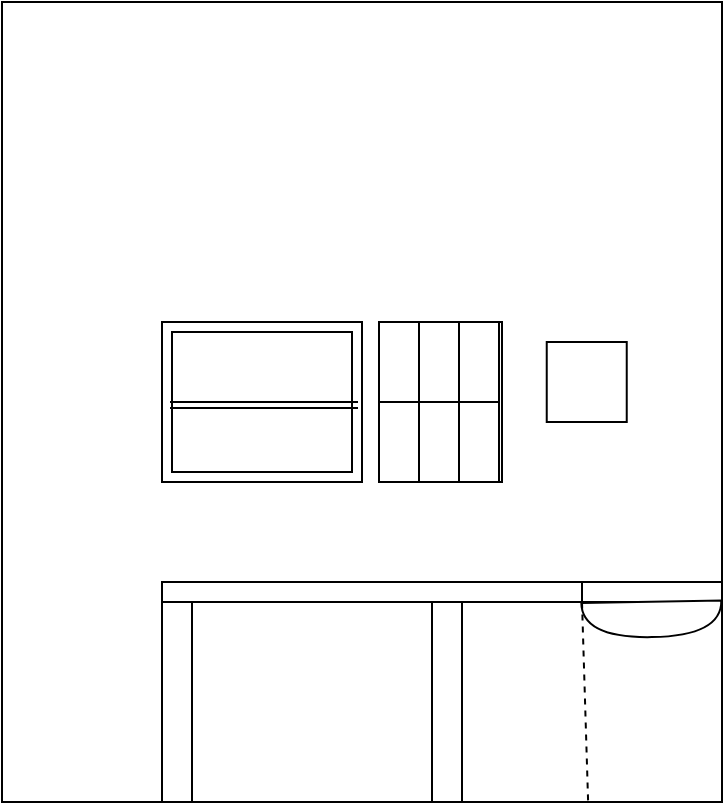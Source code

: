 <mxfile version="16.6.3" type="github" pages="4">
  <diagram id="AOVkWUKs_owXXxP2pkti" name="Left">
    <mxGraphModel dx="946" dy="1730" grid="1" gridSize="10" guides="1" tooltips="1" connect="1" arrows="1" fold="1" page="1" pageScale="1" pageWidth="827" pageHeight="1169" math="0" shadow="0">
      <root>
        <mxCell id="0" />
        <mxCell id="1" parent="0" />
        <mxCell id="8cc1V6GGrKPdFqDmhUYb-1" value="" style="rounded=0;whiteSpace=wrap;html=1;" vertex="1" parent="1">
          <mxGeometry x="200" y="-1080" width="360" height="400" as="geometry" />
        </mxCell>
        <mxCell id="8cc1V6GGrKPdFqDmhUYb-2" value="" style="rounded=0;whiteSpace=wrap;html=1;" vertex="1" parent="1">
          <mxGeometry x="490" y="-790" width="70" height="10" as="geometry" />
        </mxCell>
        <mxCell id="8cc1V6GGrKPdFqDmhUYb-3" value="" style="rounded=0;whiteSpace=wrap;html=1;" vertex="1" parent="1">
          <mxGeometry x="415" y="-780" width="15" height="100" as="geometry" />
        </mxCell>
        <mxCell id="8cc1V6GGrKPdFqDmhUYb-4" value="" style="rounded=0;whiteSpace=wrap;html=1;" vertex="1" parent="1">
          <mxGeometry x="280" y="-790" width="210" height="10" as="geometry" />
        </mxCell>
        <mxCell id="8cc1V6GGrKPdFqDmhUYb-6" value="" style="rounded=0;whiteSpace=wrap;html=1;" vertex="1" parent="1">
          <mxGeometry x="280" y="-780" width="15" height="100" as="geometry" />
        </mxCell>
        <mxCell id="QfxGn3TjKdY_CHIhq9DI-1" value="" style="shape=or;whiteSpace=wrap;html=1;rotation=89;" vertex="1" parent="1">
          <mxGeometry x="515.99" y="-806.27" width="17.63" height="70" as="geometry" />
        </mxCell>
        <mxCell id="QfxGn3TjKdY_CHIhq9DI-2" value="" style="endArrow=none;dashed=1;html=1;rounded=0;entryX=1;entryY=1;entryDx=0;entryDy=0;exitX=0.814;exitY=0.998;exitDx=0;exitDy=0;exitPerimeter=0;" edge="1" parent="1" source="8cc1V6GGrKPdFqDmhUYb-1" target="8cc1V6GGrKPdFqDmhUYb-4">
          <mxGeometry width="50" height="50" relative="1" as="geometry">
            <mxPoint x="500" y="-650" as="sourcePoint" />
            <mxPoint x="430" y="-930" as="targetPoint" />
            <Array as="points" />
          </mxGeometry>
        </mxCell>
        <mxCell id="QfxGn3TjKdY_CHIhq9DI-4" value="" style="whiteSpace=wrap;html=1;aspect=fixed;" vertex="1" parent="1">
          <mxGeometry x="472.37" y="-910" width="40" height="40" as="geometry" />
        </mxCell>
        <mxCell id="QfxGn3TjKdY_CHIhq9DI-5" value="" style="rounded=0;whiteSpace=wrap;html=1;" vertex="1" parent="1">
          <mxGeometry x="280" y="-920" width="100" height="80" as="geometry" />
        </mxCell>
        <mxCell id="QfxGn3TjKdY_CHIhq9DI-6" value="" style="rounded=0;whiteSpace=wrap;html=1;" vertex="1" parent="1">
          <mxGeometry x="388.5" y="-920" width="61.5" height="80" as="geometry" />
        </mxCell>
        <mxCell id="QfxGn3TjKdY_CHIhq9DI-9" value="" style="rounded=0;whiteSpace=wrap;html=1;" vertex="1" parent="1">
          <mxGeometry x="285" y="-915" width="90" height="70" as="geometry" />
        </mxCell>
        <mxCell id="QfxGn3TjKdY_CHIhq9DI-10" value="" style="endArrow=none;html=1;rounded=0;exitX=0;exitY=0.5;exitDx=0;exitDy=0;entryX=1;entryY=0.5;entryDx=0;entryDy=0;" edge="1" parent="1">
          <mxGeometry width="50" height="50" relative="1" as="geometry">
            <mxPoint x="284" y="-880" as="sourcePoint" />
            <mxPoint x="378" y="-880" as="targetPoint" />
          </mxGeometry>
        </mxCell>
        <mxCell id="QfxGn3TjKdY_CHIhq9DI-11" value="" style="rounded=0;whiteSpace=wrap;html=1;" vertex="1" parent="1">
          <mxGeometry x="388.5" y="-920" width="20" height="40" as="geometry" />
        </mxCell>
        <mxCell id="QfxGn3TjKdY_CHIhq9DI-12" value="" style="rounded=0;whiteSpace=wrap;html=1;" vertex="1" parent="1">
          <mxGeometry x="408.5" y="-920" width="20" height="40" as="geometry" />
        </mxCell>
        <mxCell id="QfxGn3TjKdY_CHIhq9DI-14" value="" style="rounded=0;whiteSpace=wrap;html=1;" vertex="1" parent="1">
          <mxGeometry x="428.5" y="-920" width="20" height="40" as="geometry" />
        </mxCell>
        <mxCell id="QfxGn3TjKdY_CHIhq9DI-15" value="" style="rounded=0;whiteSpace=wrap;html=1;" vertex="1" parent="1">
          <mxGeometry x="388.5" y="-880" width="20" height="40" as="geometry" />
        </mxCell>
        <mxCell id="QfxGn3TjKdY_CHIhq9DI-16" value="" style="rounded=0;whiteSpace=wrap;html=1;" vertex="1" parent="1">
          <mxGeometry x="428.5" y="-880" width="20" height="40" as="geometry" />
        </mxCell>
        <mxCell id="QfxGn3TjKdY_CHIhq9DI-17" value="" style="endArrow=none;html=1;rounded=0;exitX=0;exitY=0.5;exitDx=0;exitDy=0;entryX=1;entryY=0.5;entryDx=0;entryDy=0;" edge="1" parent="1">
          <mxGeometry width="50" height="50" relative="1" as="geometry">
            <mxPoint x="284" y="-877" as="sourcePoint" />
            <mxPoint x="378" y="-877" as="targetPoint" />
          </mxGeometry>
        </mxCell>
      </root>
    </mxGraphModel>
  </diagram>
  <diagram id="lUEKddpyLiBwTI6iWGdn" name="Front">
    <mxGraphModel dx="946" dy="561" grid="1" gridSize="10" guides="1" tooltips="1" connect="1" arrows="1" fold="1" page="1" pageScale="1" pageWidth="583" pageHeight="827" math="0" shadow="0">
      <root>
        <mxCell id="JsdsPf47nhkl6hmrhGeH-0" />
        <mxCell id="JsdsPf47nhkl6hmrhGeH-1" parent="JsdsPf47nhkl6hmrhGeH-0" />
        <mxCell id="JsdsPf47nhkl6hmrhGeH-13" value="" style="rounded=0;whiteSpace=wrap;html=1;" vertex="1" parent="JsdsPf47nhkl6hmrhGeH-1">
          <mxGeometry x="80" y="240" width="400" height="400" as="geometry" />
        </mxCell>
        <mxCell id="JsdsPf47nhkl6hmrhGeH-14" value="" style="rounded=0;whiteSpace=wrap;html=1;" vertex="1" parent="JsdsPf47nhkl6hmrhGeH-1">
          <mxGeometry x="80" y="540" width="50" height="100" as="geometry" />
        </mxCell>
        <mxCell id="JsdsPf47nhkl6hmrhGeH-15" value="" style="rounded=0;whiteSpace=wrap;html=1;" vertex="1" parent="JsdsPf47nhkl6hmrhGeH-1">
          <mxGeometry x="130" y="535" width="170" height="5" as="geometry" />
        </mxCell>
        <mxCell id="JsdsPf47nhkl6hmrhGeH-17" value="" style="rounded=0;whiteSpace=wrap;html=1;" vertex="1" parent="JsdsPf47nhkl6hmrhGeH-1">
          <mxGeometry x="130" y="540" width="170" height="100" as="geometry" />
        </mxCell>
        <mxCell id="JsdsPf47nhkl6hmrhGeH-18" value="" style="rounded=0;whiteSpace=wrap;html=1;" vertex="1" parent="JsdsPf47nhkl6hmrhGeH-1">
          <mxGeometry x="430" y="540" width="50" height="100" as="geometry" />
        </mxCell>
        <mxCell id="JsdsPf47nhkl6hmrhGeH-19" value="" style="rounded=0;whiteSpace=wrap;html=1;" vertex="1" parent="JsdsPf47nhkl6hmrhGeH-1">
          <mxGeometry x="305" y="540" width="55" height="100" as="geometry" />
        </mxCell>
        <mxCell id="JsdsPf47nhkl6hmrhGeH-21" value="" style="rounded=0;whiteSpace=wrap;html=1;" vertex="1" parent="JsdsPf47nhkl6hmrhGeH-1">
          <mxGeometry x="424" y="530" width="6" height="110" as="geometry" />
        </mxCell>
        <mxCell id="JsdsPf47nhkl6hmrhGeH-22" value="" style="rounded=0;whiteSpace=wrap;html=1;" vertex="1" parent="JsdsPf47nhkl6hmrhGeH-1">
          <mxGeometry x="130" y="540" width="5" height="100" as="geometry" />
        </mxCell>
        <mxCell id="JsdsPf47nhkl6hmrhGeH-23" value="" style="rounded=0;whiteSpace=wrap;html=1;" vertex="1" parent="JsdsPf47nhkl6hmrhGeH-1">
          <mxGeometry x="290" y="385" width="190" height="150" as="geometry" />
        </mxCell>
        <mxCell id="JsdsPf47nhkl6hmrhGeH-24" value="" style="rounded=0;whiteSpace=wrap;html=1;" vertex="1" parent="JsdsPf47nhkl6hmrhGeH-1">
          <mxGeometry x="300" y="395" width="80" height="140" as="geometry" />
        </mxCell>
        <mxCell id="JsdsPf47nhkl6hmrhGeH-25" value="" style="rounded=0;whiteSpace=wrap;html=1;" vertex="1" parent="JsdsPf47nhkl6hmrhGeH-1">
          <mxGeometry x="389" y="395" width="80" height="140" as="geometry" />
        </mxCell>
        <mxCell id="SkIQEcCGaJUGnrHrGdqr-0" value="" style="rounded=0;whiteSpace=wrap;html=1;" vertex="1" parent="JsdsPf47nhkl6hmrhGeH-1">
          <mxGeometry x="300" y="535" width="60" height="5" as="geometry" />
        </mxCell>
        <mxCell id="SkIQEcCGaJUGnrHrGdqr-1" value="" style="rounded=0;whiteSpace=wrap;html=1;" vertex="1" parent="JsdsPf47nhkl6hmrhGeH-1">
          <mxGeometry x="135" y="540" width="85" height="100" as="geometry" />
        </mxCell>
        <mxCell id="fWzyPvTD4JkxgN6BHKFD-0" value="" style="shape=or;whiteSpace=wrap;html=1;rotation=89;" vertex="1" parent="JsdsPf47nhkl6hmrhGeH-1">
          <mxGeometry x="100.33" y="523.73" width="9.66" height="47.58" as="geometry" />
        </mxCell>
      </root>
    </mxGraphModel>
  </diagram>
  <diagram id="hOyrrYGilYqvDVZi6s8q" name="Back">
    <mxGraphModel dx="946" dy="561" grid="1" gridSize="10" guides="1" tooltips="1" connect="1" arrows="1" fold="1" page="1" pageScale="1" pageWidth="583" pageHeight="827" math="0" shadow="0">
      <root>
        <mxCell id="XP-R2B7c1pQU9v1Gp7P8-0" />
        <mxCell id="XP-R2B7c1pQU9v1Gp7P8-1" parent="XP-R2B7c1pQU9v1Gp7P8-0" />
        <mxCell id="XP-R2B7c1pQU9v1Gp7P8-2" value="" style="rounded=0;whiteSpace=wrap;html=1;" vertex="1" parent="XP-R2B7c1pQU9v1Gp7P8-1">
          <mxGeometry x="120" y="40" width="400" height="400" as="geometry" />
        </mxCell>
        <mxCell id="XP-R2B7c1pQU9v1Gp7P8-3" value="" style="rounded=0;whiteSpace=wrap;html=1;" vertex="1" parent="XP-R2B7c1pQU9v1Gp7P8-1">
          <mxGeometry x="120" y="320" width="50" height="120" as="geometry" />
        </mxCell>
        <mxCell id="PvCh5BSLt8ircemAAGpS-1" value="" style="rounded=0;whiteSpace=wrap;html=1;" vertex="1" parent="XP-R2B7c1pQU9v1Gp7P8-1">
          <mxGeometry x="320" y="220" width="70" height="220" as="geometry" />
        </mxCell>
        <mxCell id="PvCh5BSLt8ircemAAGpS-2" value="" style="rounded=0;whiteSpace=wrap;html=1;" vertex="1" parent="XP-R2B7c1pQU9v1Gp7P8-1">
          <mxGeometry x="120" y="180" width="190" height="80" as="geometry" />
        </mxCell>
        <mxCell id="PvCh5BSLt8ircemAAGpS-3" value="" style="rounded=0;whiteSpace=wrap;html=1;" vertex="1" parent="XP-R2B7c1pQU9v1Gp7P8-1">
          <mxGeometry x="320" y="180" width="70" height="30" as="geometry" />
        </mxCell>
        <mxCell id="PvCh5BSLt8ircemAAGpS-4" value="" style="rounded=0;whiteSpace=wrap;html=1;" vertex="1" parent="XP-R2B7c1pQU9v1Gp7P8-1">
          <mxGeometry x="230" y="320" width="80" height="120" as="geometry" />
        </mxCell>
        <mxCell id="PvCh5BSLt8ircemAAGpS-5" value="" style="rounded=0;whiteSpace=wrap;html=1;" vertex="1" parent="XP-R2B7c1pQU9v1Gp7P8-1">
          <mxGeometry x="230" y="270" width="80" height="40" as="geometry" />
        </mxCell>
        <mxCell id="PvCh5BSLt8ircemAAGpS-9" value="" style="group" vertex="1" connectable="0" parent="XP-R2B7c1pQU9v1Gp7P8-1">
          <mxGeometry x="400" y="180" width="120" height="260" as="geometry" />
        </mxCell>
        <mxCell id="PvCh5BSLt8ircemAAGpS-0" value="" style="rounded=0;whiteSpace=wrap;html=1;" vertex="1" parent="PvCh5BSLt8ircemAAGpS-9">
          <mxGeometry width="120" height="260" as="geometry" />
        </mxCell>
        <mxCell id="PvCh5BSLt8ircemAAGpS-8" value="" style="rounded=0;whiteSpace=wrap;html=1;" vertex="1" parent="PvCh5BSLt8ircemAAGpS-9">
          <mxGeometry x="10" y="10" width="100" height="250" as="geometry" />
        </mxCell>
        <mxCell id="PvCh5BSLt8ircemAAGpS-18" value="" style="rounded=0;whiteSpace=wrap;html=1;" vertex="1" parent="XP-R2B7c1pQU9v1Gp7P8-1">
          <mxGeometry x="170" y="320" width="6" height="120" as="geometry" />
        </mxCell>
        <mxCell id="PvCh5BSLt8ircemAAGpS-19" value="" style="rounded=0;whiteSpace=wrap;html=1;" vertex="1" parent="XP-R2B7c1pQU9v1Gp7P8-1">
          <mxGeometry x="230" y="320" width="6" height="120" as="geometry" />
        </mxCell>
        <mxCell id="PvCh5BSLt8ircemAAGpS-20" value="" style="rounded=0;whiteSpace=wrap;html=1;" vertex="1" parent="XP-R2B7c1pQU9v1Gp7P8-1">
          <mxGeometry x="230" y="270" width="10" height="40" as="geometry" />
        </mxCell>
        <mxCell id="PvCh5BSLt8ircemAAGpS-22" value="" style="rounded=0;whiteSpace=wrap;html=1;" vertex="1" parent="XP-R2B7c1pQU9v1Gp7P8-1">
          <mxGeometry x="130" y="190" width="70" height="60" as="geometry" />
        </mxCell>
        <mxCell id="PvCh5BSLt8ircemAAGpS-24" value="" style="rounded=0;whiteSpace=wrap;html=1;" vertex="1" parent="XP-R2B7c1pQU9v1Gp7P8-1">
          <mxGeometry x="210" y="190" width="90" height="30" as="geometry" />
        </mxCell>
        <mxCell id="PvCh5BSLt8ircemAAGpS-25" value="" style="rounded=0;whiteSpace=wrap;html=1;" vertex="1" parent="XP-R2B7c1pQU9v1Gp7P8-1">
          <mxGeometry x="210" y="225" width="90" height="25" as="geometry" />
        </mxCell>
        <mxCell id="PvCh5BSLt8ircemAAGpS-26" value="" style="rounded=0;whiteSpace=wrap;html=1;" vertex="1" parent="XP-R2B7c1pQU9v1Gp7P8-1">
          <mxGeometry x="140" y="60" width="360" height="90" as="geometry" />
        </mxCell>
        <mxCell id="PvCh5BSLt8ircemAAGpS-27" value="" style="shape=image;html=1;verticalAlign=top;verticalLabelPosition=bottom;labelBackgroundColor=#ffffff;imageAspect=0;image=https://cdn3.iconfinder.com/data/icons/furniture-4-4/512/furniture_living_room_home_house_offie-19-128.png" vertex="1" parent="XP-R2B7c1pQU9v1Gp7P8-1">
          <mxGeometry x="230" y="260" width="90" height="60" as="geometry" />
        </mxCell>
        <mxCell id="PvCh5BSLt8ircemAAGpS-29" value="" style="shape=image;html=1;verticalAlign=top;verticalLabelPosition=bottom;labelBackgroundColor=#ffffff;imageAspect=0;image=https://cdn0.iconfinder.com/data/icons/gcons-2/21/refrigerator1-128.png" vertex="1" parent="XP-R2B7c1pQU9v1Gp7P8-1">
          <mxGeometry x="310" y="230" width="100" height="210" as="geometry" />
        </mxCell>
      </root>
    </mxGraphModel>
  </diagram>
  <diagram id="2FZxGLO2xAp1rGJky6ng" name="Right">
    <mxGraphModel dx="946" dy="2215" grid="1" gridSize="10" guides="1" tooltips="1" connect="1" arrows="1" fold="1" page="1" pageScale="1" pageWidth="583" pageHeight="827" math="0" shadow="0">
      <root>
        <mxCell id="AIXqKGwy0rLYTsx4YdkE-0" />
        <mxCell id="AIXqKGwy0rLYTsx4YdkE-1" parent="AIXqKGwy0rLYTsx4YdkE-0" />
        <mxCell id="h-HH9ukIUvakR_ugbnvi-0" value="" style="rounded=0;whiteSpace=wrap;html=1;" vertex="1" parent="AIXqKGwy0rLYTsx4YdkE-1">
          <mxGeometry x="120" y="-1560" width="360" height="400" as="geometry" />
        </mxCell>
        <mxCell id="h-HH9ukIUvakR_ugbnvi-1" value="" style="rounded=0;whiteSpace=wrap;html=1;" vertex="1" parent="AIXqKGwy0rLYTsx4YdkE-1">
          <mxGeometry x="120" y="-1260" width="360" height="100" as="geometry" />
        </mxCell>
        <mxCell id="h-HH9ukIUvakR_ugbnvi-3" value="" style="rounded=0;whiteSpace=wrap;html=1;" vertex="1" parent="AIXqKGwy0rLYTsx4YdkE-1">
          <mxGeometry x="120" y="-1266" width="360" height="6" as="geometry" />
        </mxCell>
        <mxCell id="h-HH9ukIUvakR_ugbnvi-5" value="" style="shape=image;html=1;verticalAlign=top;verticalLabelPosition=bottom;labelBackgroundColor=#ffffff;imageAspect=0;image=https://cdn2.iconfinder.com/data/icons/toilet/520/12-128.png" vertex="1" parent="AIXqKGwy0rLYTsx4YdkE-1">
          <mxGeometry x="120" y="-1284" width="60" height="50" as="geometry" />
        </mxCell>
        <mxCell id="h-HH9ukIUvakR_ugbnvi-6" value="" style="rounded=0;whiteSpace=wrap;html=1;" vertex="1" parent="AIXqKGwy0rLYTsx4YdkE-1">
          <mxGeometry x="430" y="-1260" width="50" height="100" as="geometry" />
        </mxCell>
        <mxCell id="h-HH9ukIUvakR_ugbnvi-7" value="" style="rounded=0;whiteSpace=wrap;html=1;" vertex="1" parent="AIXqKGwy0rLYTsx4YdkE-1">
          <mxGeometry x="424" y="-1260" width="6" height="100" as="geometry" />
        </mxCell>
        <mxCell id="MEXEUf9QL6HMLlRWO3Dx-0" value="" style="rounded=0;whiteSpace=wrap;html=1;" vertex="1" parent="AIXqKGwy0rLYTsx4YdkE-1">
          <mxGeometry x="180" y="-1260" width="6" height="100" as="geometry" />
        </mxCell>
        <mxCell id="MEXEUf9QL6HMLlRWO3Dx-4" value="" style="rounded=0;whiteSpace=wrap;html=1;" vertex="1" parent="AIXqKGwy0rLYTsx4YdkE-1">
          <mxGeometry x="350" y="-1260" width="10" height="100" as="geometry" />
        </mxCell>
        <mxCell id="MEXEUf9QL6HMLlRWO3Dx-5" value="" style="rounded=0;whiteSpace=wrap;html=1;" vertex="1" parent="AIXqKGwy0rLYTsx4YdkE-1">
          <mxGeometry x="240" y="-1260" width="10" height="100" as="geometry" />
        </mxCell>
        <mxCell id="MEXEUf9QL6HMLlRWO3Dx-7" value="" style="rounded=0;whiteSpace=wrap;html=1;" vertex="1" parent="AIXqKGwy0rLYTsx4YdkE-1">
          <mxGeometry x="186" y="-1260" width="54" height="30" as="geometry" />
        </mxCell>
        <mxCell id="MEXEUf9QL6HMLlRWO3Dx-8" value="" style="rounded=0;whiteSpace=wrap;html=1;" vertex="1" parent="AIXqKGwy0rLYTsx4YdkE-1">
          <mxGeometry x="360" y="-1260" width="64" height="30" as="geometry" />
        </mxCell>
        <mxCell id="MEXEUf9QL6HMLlRWO3Dx-9" value="" style="rounded=0;whiteSpace=wrap;html=1;" vertex="1" parent="AIXqKGwy0rLYTsx4YdkE-1">
          <mxGeometry x="250" y="-1260" width="100" height="50" as="geometry" />
        </mxCell>
        <mxCell id="MEXEUf9QL6HMLlRWO3Dx-10" value="" style="rounded=0;whiteSpace=wrap;html=1;" vertex="1" parent="AIXqKGwy0rLYTsx4YdkE-1">
          <mxGeometry x="360" y="-1194" width="64" height="34" as="geometry" />
        </mxCell>
        <mxCell id="MEXEUf9QL6HMLlRWO3Dx-13" value="" style="verticalLabelPosition=bottom;verticalAlign=top;html=1;shape=mxgraph.basic.partConcEllipse;startAngle=0.231;endAngle=0.449;arcWidth=0.1;rotation=0;" vertex="1" parent="AIXqKGwy0rLYTsx4YdkE-1">
          <mxGeometry x="64" y="-1285" width="88.5" height="125" as="geometry" />
        </mxCell>
        <mxCell id="MEXEUf9QL6HMLlRWO3Dx-14" value="" style="rounded=0;whiteSpace=wrap;html=1;" vertex="1" parent="AIXqKGwy0rLYTsx4YdkE-1">
          <mxGeometry x="250" y="-1210" width="100" height="6" as="geometry" />
        </mxCell>
        <mxCell id="MEXEUf9QL6HMLlRWO3Dx-16" value="" style="shape=image;html=1;verticalAlign=top;verticalLabelPosition=bottom;labelBackgroundColor=#ffffff;imageAspect=0;image=https://cdn1.iconfinder.com/data/icons/essential-39/64/Bin-128.png;strokeWidth=0;" vertex="1" parent="AIXqKGwy0rLYTsx4YdkE-1">
          <mxGeometry x="173" y="-1230" width="80" height="80" as="geometry" />
        </mxCell>
        <mxCell id="MEXEUf9QL6HMLlRWO3Dx-18" value="" style="shape=cylinder3;whiteSpace=wrap;html=1;boundedLbl=1;backgroundOutline=1;size=2;strokeWidth=1;" vertex="1" parent="AIXqKGwy0rLYTsx4YdkE-1">
          <mxGeometry x="440" y="-1230" width="30" height="60" as="geometry" />
        </mxCell>
        <mxCell id="MEXEUf9QL6HMLlRWO3Dx-25" value="" style="shape=cylinder3;whiteSpace=wrap;html=1;boundedLbl=1;backgroundOutline=1;size=2;strokeWidth=1;fillColor=none;" vertex="1" parent="AIXqKGwy0rLYTsx4YdkE-1">
          <mxGeometry x="440" y="-1240" width="30" height="14" as="geometry" />
        </mxCell>
      </root>
    </mxGraphModel>
  </diagram>
</mxfile>
